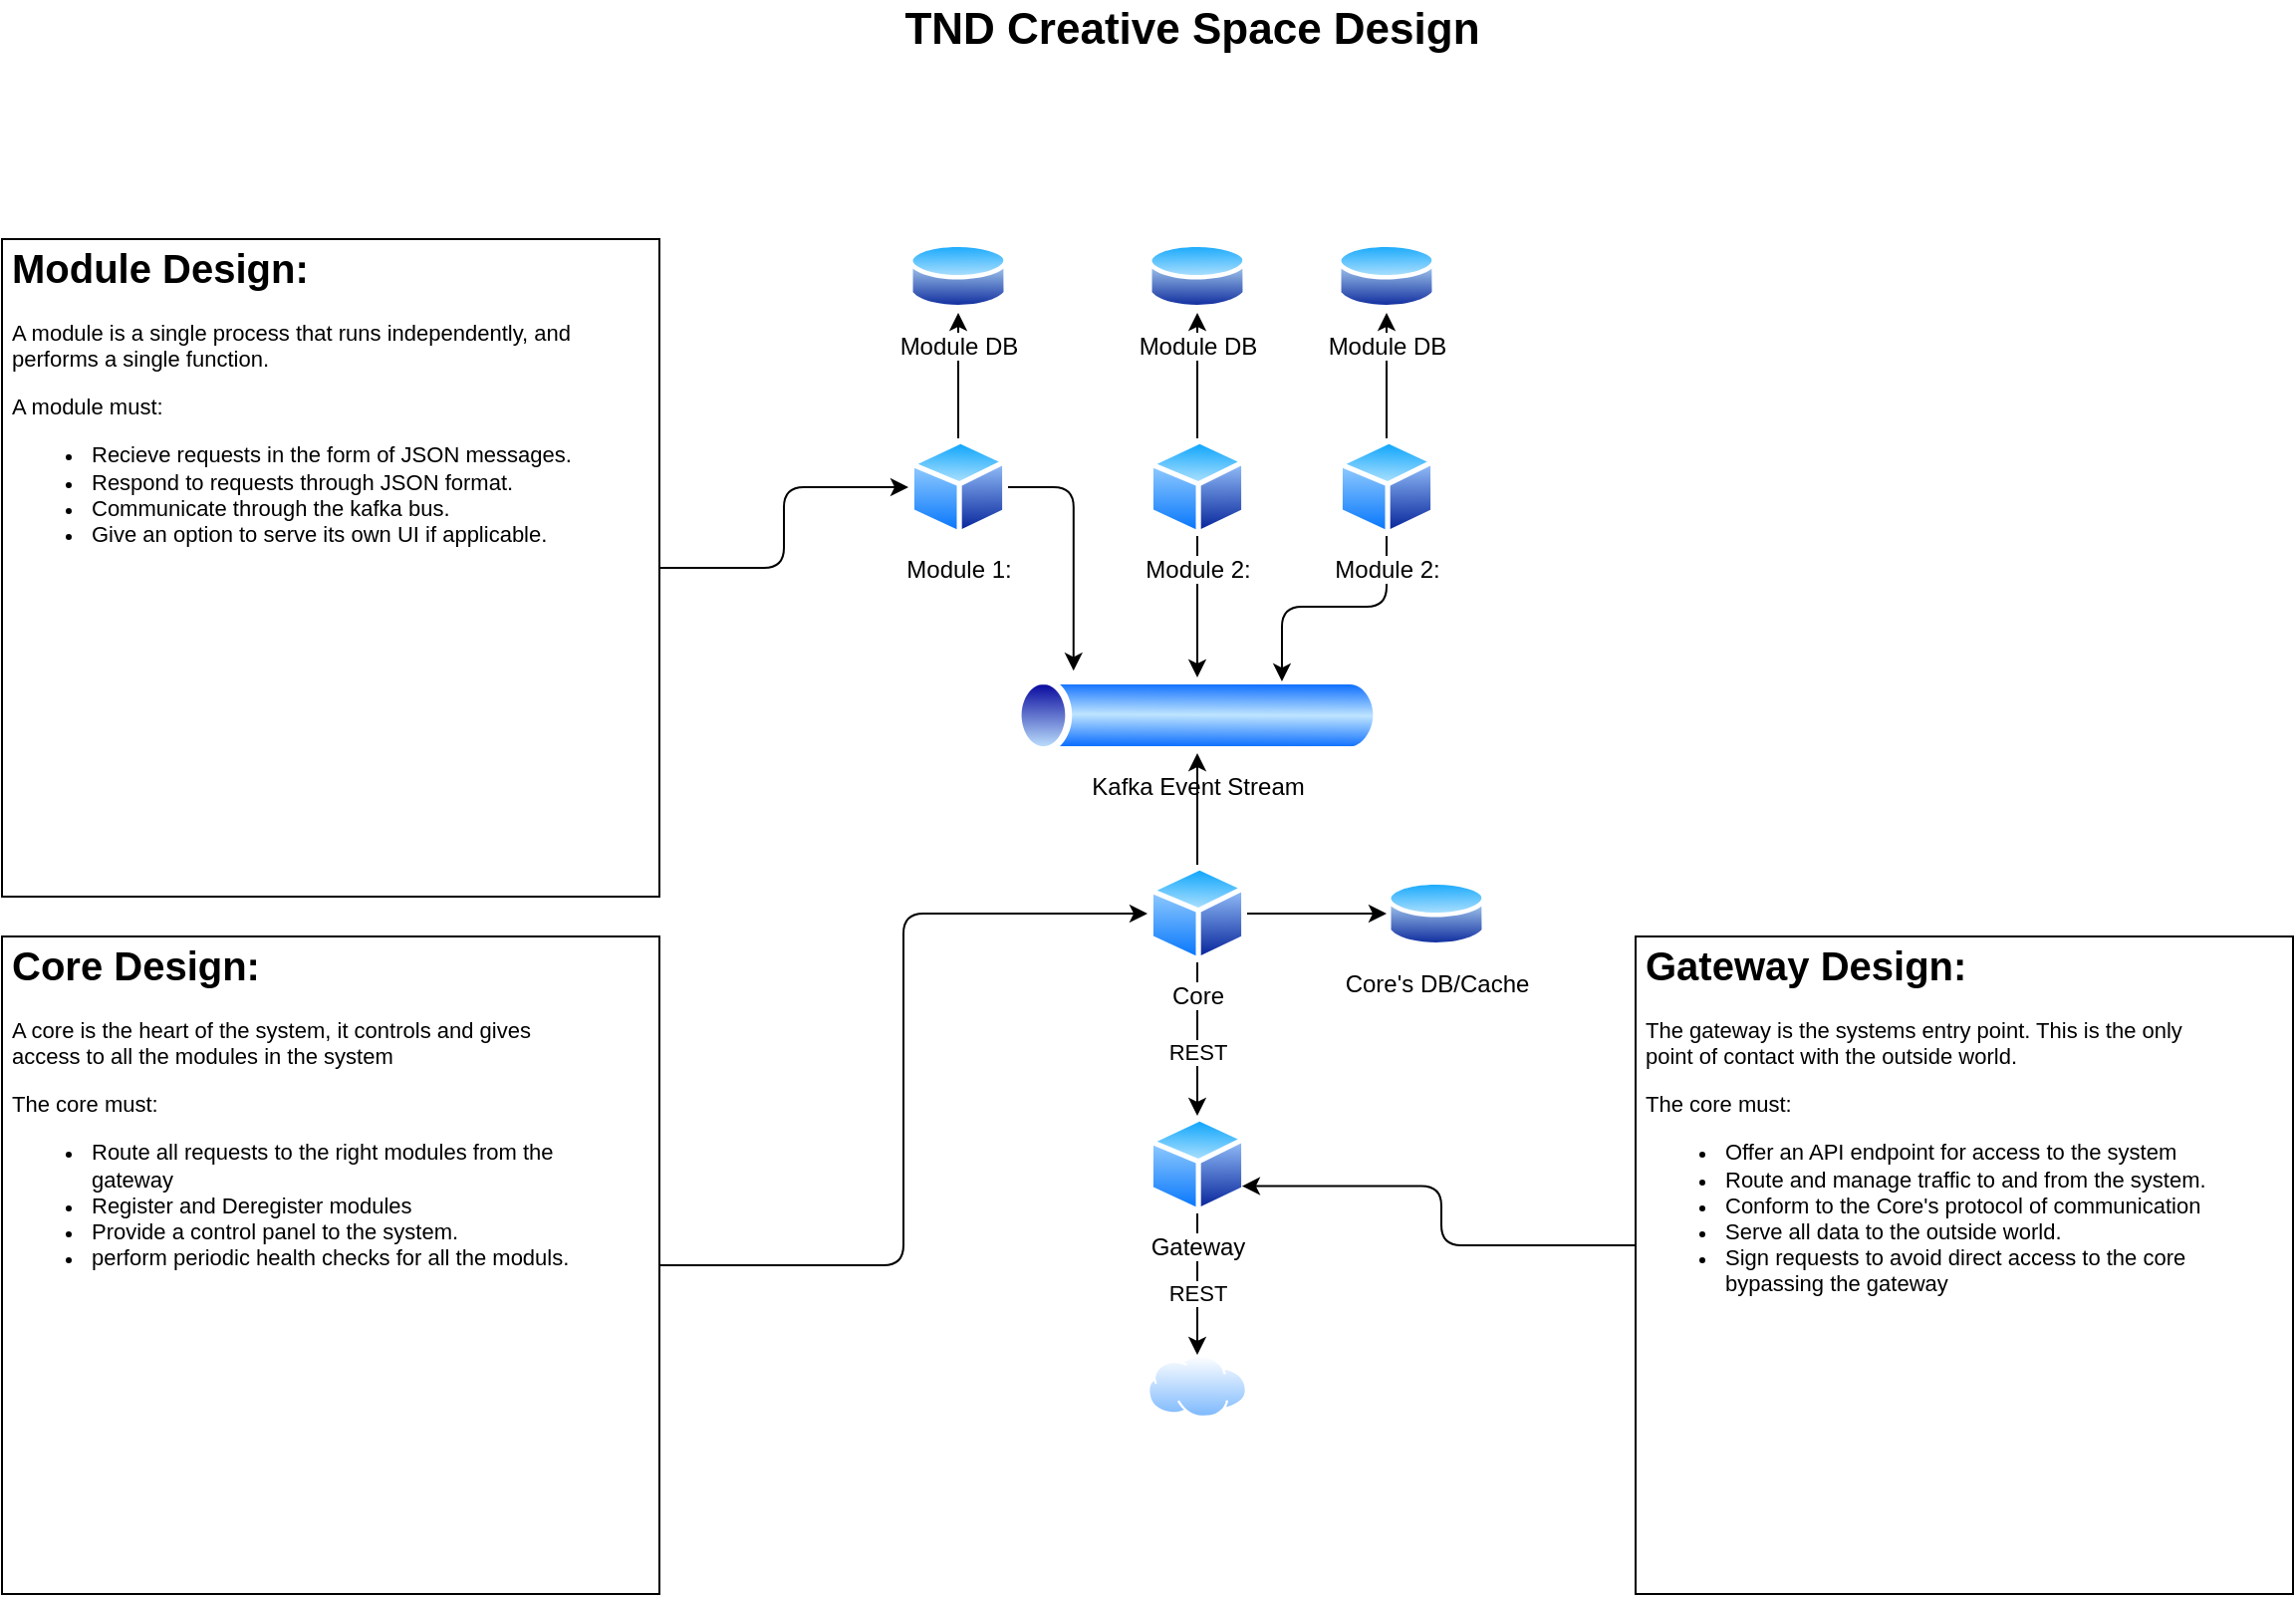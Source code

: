 <mxfile>
    <diagram id="ZpQWS-Xlgay93vXsEAbS" name="Page-1">
        <mxGraphModel dx="2292" dy="474" grid="1" gridSize="10" guides="1" tooltips="1" connect="1" arrows="1" fold="1" page="1" pageScale="1" pageWidth="1100" pageHeight="850" math="0" shadow="0">
            <root>
                <mxCell id="0"/>
                <mxCell id="1" parent="0"/>
                <mxCell id="2" value="Kafka Event Stream" style="aspect=fixed;perimeter=ellipsePerimeter;html=1;align=center;shadow=0;dashed=0;spacingTop=3;image;image=img/lib/active_directory/tunnel.svg;" parent="1" vertex="1">
                    <mxGeometry x="455" y="360" width="190" height="38" as="geometry"/>
                </mxCell>
                <mxCell id="5" style="edgeStyle=orthogonalEdgeStyle;html=1;exitX=1;exitY=0.5;exitDx=0;exitDy=0;entryX=0.173;entryY=-0.088;entryDx=0;entryDy=0;entryPerimeter=0;" parent="1" source="3" target="2" edge="1">
                    <mxGeometry relative="1" as="geometry"/>
                </mxCell>
                <mxCell id="7" value="" style="edgeStyle=orthogonalEdgeStyle;html=1;" parent="1" source="3" target="6" edge="1">
                    <mxGeometry relative="1" as="geometry"/>
                </mxCell>
                <mxCell id="3" value="Module 1:" style="aspect=fixed;perimeter=ellipsePerimeter;html=1;align=center;shadow=0;dashed=0;spacingTop=3;image;image=img/lib/active_directory/generic_node.svg;" parent="1" vertex="1">
                    <mxGeometry x="405" y="240" width="50" height="49" as="geometry"/>
                </mxCell>
                <mxCell id="6" value="Module DB" style="aspect=fixed;perimeter=ellipsePerimeter;html=1;align=center;shadow=0;dashed=0;spacingTop=3;image;image=img/lib/active_directory/database.svg;" parent="1" vertex="1">
                    <mxGeometry x="405" y="140" width="50" height="37" as="geometry"/>
                </mxCell>
                <mxCell id="13" value="" style="edgeStyle=orthogonalEdgeStyle;html=1;" parent="1" source="10" target="2" edge="1">
                    <mxGeometry relative="1" as="geometry"/>
                </mxCell>
                <mxCell id="14" value="" style="edgeStyle=orthogonalEdgeStyle;html=1;" parent="1" source="10" target="11" edge="1">
                    <mxGeometry relative="1" as="geometry"/>
                </mxCell>
                <mxCell id="10" value="Module 2:" style="aspect=fixed;perimeter=ellipsePerimeter;html=1;align=center;shadow=0;dashed=0;spacingTop=3;image;image=img/lib/active_directory/generic_node.svg;" parent="1" vertex="1">
                    <mxGeometry x="525" y="240" width="50" height="49" as="geometry"/>
                </mxCell>
                <mxCell id="11" value="Module DB" style="aspect=fixed;perimeter=ellipsePerimeter;html=1;align=center;shadow=0;dashed=0;spacingTop=3;image;image=img/lib/active_directory/database.svg;" parent="1" vertex="1">
                    <mxGeometry x="525" y="140" width="50" height="37" as="geometry"/>
                </mxCell>
                <mxCell id="18" value="" style="edgeStyle=orthogonalEdgeStyle;html=1;" parent="1" source="16" target="17" edge="1">
                    <mxGeometry relative="1" as="geometry"/>
                </mxCell>
                <mxCell id="19" style="edgeStyle=orthogonalEdgeStyle;html=1;entryX=0.75;entryY=0;entryDx=0;entryDy=0;" parent="1" source="16" target="2" edge="1">
                    <mxGeometry relative="1" as="geometry"/>
                </mxCell>
                <mxCell id="16" value="Module 2:" style="aspect=fixed;perimeter=ellipsePerimeter;html=1;align=center;shadow=0;dashed=0;spacingTop=3;image;image=img/lib/active_directory/generic_node.svg;" parent="1" vertex="1">
                    <mxGeometry x="620" y="240" width="50" height="49" as="geometry"/>
                </mxCell>
                <mxCell id="17" value="Module DB" style="aspect=fixed;perimeter=ellipsePerimeter;html=1;align=center;shadow=0;dashed=0;spacingTop=3;image;image=img/lib/active_directory/database.svg;" parent="1" vertex="1">
                    <mxGeometry x="620" y="140" width="50" height="37" as="geometry"/>
                </mxCell>
                <mxCell id="21" value="" style="edgeStyle=orthogonalEdgeStyle;html=1;" parent="1" source="20" target="2" edge="1">
                    <mxGeometry relative="1" as="geometry"/>
                </mxCell>
                <mxCell id="23" value="" style="edgeStyle=orthogonalEdgeStyle;html=1;" parent="1" source="20" target="22" edge="1">
                    <mxGeometry relative="1" as="geometry"/>
                </mxCell>
                <mxCell id="25" value="" style="edgeStyle=orthogonalEdgeStyle;html=1;" parent="1" source="20" target="24" edge="1">
                    <mxGeometry relative="1" as="geometry"/>
                </mxCell>
                <mxCell id="26" value="REST" style="edgeLabel;html=1;align=center;verticalAlign=middle;resizable=0;points=[];" parent="25" vertex="1" connectable="0">
                    <mxGeometry x="0.301" relative="1" as="geometry">
                        <mxPoint y="-5" as="offset"/>
                    </mxGeometry>
                </mxCell>
                <mxCell id="20" value="Core" style="aspect=fixed;perimeter=ellipsePerimeter;html=1;align=center;shadow=0;dashed=0;spacingTop=3;image;image=img/lib/active_directory/generic_node.svg;" parent="1" vertex="1">
                    <mxGeometry x="525" y="454" width="50" height="49" as="geometry"/>
                </mxCell>
                <mxCell id="22" value="Core's DB/Cache" style="aspect=fixed;perimeter=ellipsePerimeter;html=1;align=center;shadow=0;dashed=0;spacingTop=3;image;image=img/lib/active_directory/database.svg;" parent="1" vertex="1">
                    <mxGeometry x="645" y="460" width="50" height="37" as="geometry"/>
                </mxCell>
                <mxCell id="28" value="" style="edgeStyle=orthogonalEdgeStyle;html=1;" parent="1" source="24" target="27" edge="1">
                    <mxGeometry relative="1" as="geometry"/>
                </mxCell>
                <mxCell id="29" value="REST" style="edgeLabel;html=1;align=center;verticalAlign=middle;resizable=0;points=[];" parent="28" vertex="1" connectable="0">
                    <mxGeometry x="0.122" relative="1" as="geometry">
                        <mxPoint as="offset"/>
                    </mxGeometry>
                </mxCell>
                <mxCell id="24" value="Gateway" style="aspect=fixed;perimeter=ellipsePerimeter;html=1;align=center;shadow=0;dashed=0;spacingTop=3;image;image=img/lib/active_directory/generic_node.svg;" parent="1" vertex="1">
                    <mxGeometry x="525" y="580" width="50" height="49" as="geometry"/>
                </mxCell>
                <mxCell id="27" value="" style="aspect=fixed;perimeter=ellipsePerimeter;html=1;align=center;shadow=0;dashed=0;spacingTop=3;image;image=img/lib/active_directory/internet_cloud.svg;" parent="1" vertex="1">
                    <mxGeometry x="525" y="700" width="50" height="31.5" as="geometry"/>
                </mxCell>
                <mxCell id="30" value="&lt;font style=&quot;font-size: 22px&quot;&gt;&lt;b&gt;TND Creative Space Design&lt;/b&gt;&lt;/font&gt;" style="text;html=1;strokeColor=none;fillColor=none;align=center;verticalAlign=middle;whiteSpace=wrap;rounded=0;" parent="1" vertex="1">
                    <mxGeometry x="400" y="20" width="295" height="30" as="geometry"/>
                </mxCell>
                <mxCell id="32" style="edgeStyle=orthogonalEdgeStyle;html=1;fontSize=22;" parent="1" source="31" target="3" edge="1">
                    <mxGeometry relative="1" as="geometry"/>
                </mxCell>
                <mxCell id="34" value="" style="group" parent="1" vertex="1" connectable="0">
                    <mxGeometry x="-50" y="140" width="330" height="330" as="geometry"/>
                </mxCell>
                <mxCell id="31" value="" style="whiteSpace=wrap;html=1;aspect=fixed;fontSize=22;" parent="34" vertex="1">
                    <mxGeometry width="330" height="330" as="geometry"/>
                </mxCell>
                <mxCell id="33" value="&lt;h1 style=&quot;font-size: 20px&quot;&gt;Module Design:&lt;/h1&gt;&lt;p style=&quot;font-size: 11px&quot;&gt;A module is a single process that runs independently, and performs a single function.&lt;/p&gt;&lt;p style=&quot;font-size: 11px&quot;&gt;A module must:&lt;/p&gt;&lt;p style=&quot;font-size: 11px&quot;&gt;&lt;/p&gt;&lt;ul style=&quot;font-size: 11px&quot;&gt;&lt;li&gt;Recieve requests in the form of JSON messages.&lt;/li&gt;&lt;li&gt;Respond to requests through JSON format.&lt;/li&gt;&lt;li&gt;Communicate through the kafka bus.&lt;/li&gt;&lt;li&gt;Give an option to serve its own UI if applicable.&lt;/li&gt;&lt;/ul&gt;&lt;p&gt;&lt;/p&gt;" style="text;html=1;strokeColor=none;fillColor=none;spacing=5;spacingTop=-20;whiteSpace=wrap;overflow=hidden;rounded=0;fontSize=22;" parent="34" vertex="1">
                    <mxGeometry width="300" height="310" as="geometry"/>
                </mxCell>
                <mxCell id="35" value="" style="group" parent="1" vertex="1" connectable="0">
                    <mxGeometry x="-50" y="490" width="330" height="330" as="geometry"/>
                </mxCell>
                <mxCell id="36" value="" style="whiteSpace=wrap;html=1;aspect=fixed;fontSize=22;" parent="35" vertex="1">
                    <mxGeometry width="330" height="330" as="geometry"/>
                </mxCell>
                <mxCell id="37" value="&lt;h1 style=&quot;font-size: 20px&quot;&gt;Core Design:&lt;/h1&gt;&lt;p style=&quot;font-size: 11px&quot;&gt;A core is the heart of the system, it controls and gives access to all the modules in the system&lt;/p&gt;&lt;p style=&quot;font-size: 11px&quot;&gt;The core must:&lt;/p&gt;&lt;p style=&quot;font-size: 11px&quot;&gt;&lt;/p&gt;&lt;ul style=&quot;font-size: 11px&quot;&gt;&lt;li&gt;Route all requests to the right modules from the gateway&lt;/li&gt;&lt;li&gt;Register and Deregister modules&lt;/li&gt;&lt;li&gt;Provide a control panel to the system.&lt;/li&gt;&lt;li&gt;perform periodic health checks for all the moduls.&lt;/li&gt;&lt;/ul&gt;&lt;p&gt;&lt;/p&gt;&lt;p&gt;&lt;/p&gt;" style="text;html=1;strokeColor=none;fillColor=none;spacing=5;spacingTop=-20;whiteSpace=wrap;overflow=hidden;rounded=0;fontSize=22;" parent="35" vertex="1">
                    <mxGeometry width="300" height="310" as="geometry"/>
                </mxCell>
                <mxCell id="38" style="edgeStyle=orthogonalEdgeStyle;html=1;entryX=0;entryY=0.5;entryDx=0;entryDy=0;fontSize=11;" parent="1" source="36" target="20" edge="1">
                    <mxGeometry relative="1" as="geometry"/>
                </mxCell>
                <mxCell id="39" value="" style="group" vertex="1" connectable="0" parent="1">
                    <mxGeometry x="770" y="490" width="330" height="330" as="geometry"/>
                </mxCell>
                <mxCell id="40" value="" style="whiteSpace=wrap;html=1;aspect=fixed;fontSize=22;" vertex="1" parent="39">
                    <mxGeometry width="330" height="330" as="geometry"/>
                </mxCell>
                <mxCell id="41" value="&lt;h1 style=&quot;font-size: 20px&quot;&gt;Gateway Design:&lt;/h1&gt;&lt;p style=&quot;font-size: 11px&quot;&gt;The gateway is the systems entry point. This is the only point of contact with the outside world.&lt;/p&gt;&lt;p style=&quot;font-size: 11px&quot;&gt;The core must:&lt;/p&gt;&lt;p style=&quot;font-size: 11px&quot;&gt;&lt;/p&gt;&lt;ul style=&quot;font-size: 11px&quot;&gt;&lt;li&gt;Offer an API endpoint for access to the system&lt;/li&gt;&lt;li&gt;Route and manage traffic to and from the system.&lt;/li&gt;&lt;li&gt;Conform to the Core's protocol of communication&lt;/li&gt;&lt;li&gt;Serve all data to the outside world.&lt;/li&gt;&lt;li&gt;Sign requests to avoid direct access to the core bypassing the gateway&lt;/li&gt;&lt;/ul&gt;&lt;p&gt;&lt;/p&gt;&lt;p&gt;&lt;/p&gt;&lt;p&gt;&lt;/p&gt;" style="text;html=1;strokeColor=none;fillColor=none;spacing=5;spacingTop=-20;whiteSpace=wrap;overflow=hidden;rounded=0;fontSize=22;" vertex="1" parent="39">
                    <mxGeometry width="300" height="310" as="geometry"/>
                </mxCell>
                <mxCell id="43" style="edgeStyle=orthogonalEdgeStyle;html=1;entryX=1;entryY=0.75;entryDx=0;entryDy=0;fontSize=11;" edge="1" parent="1" source="41" target="24">
                    <mxGeometry relative="1" as="geometry"/>
                </mxCell>
            </root>
        </mxGraphModel>
    </diagram>
</mxfile>